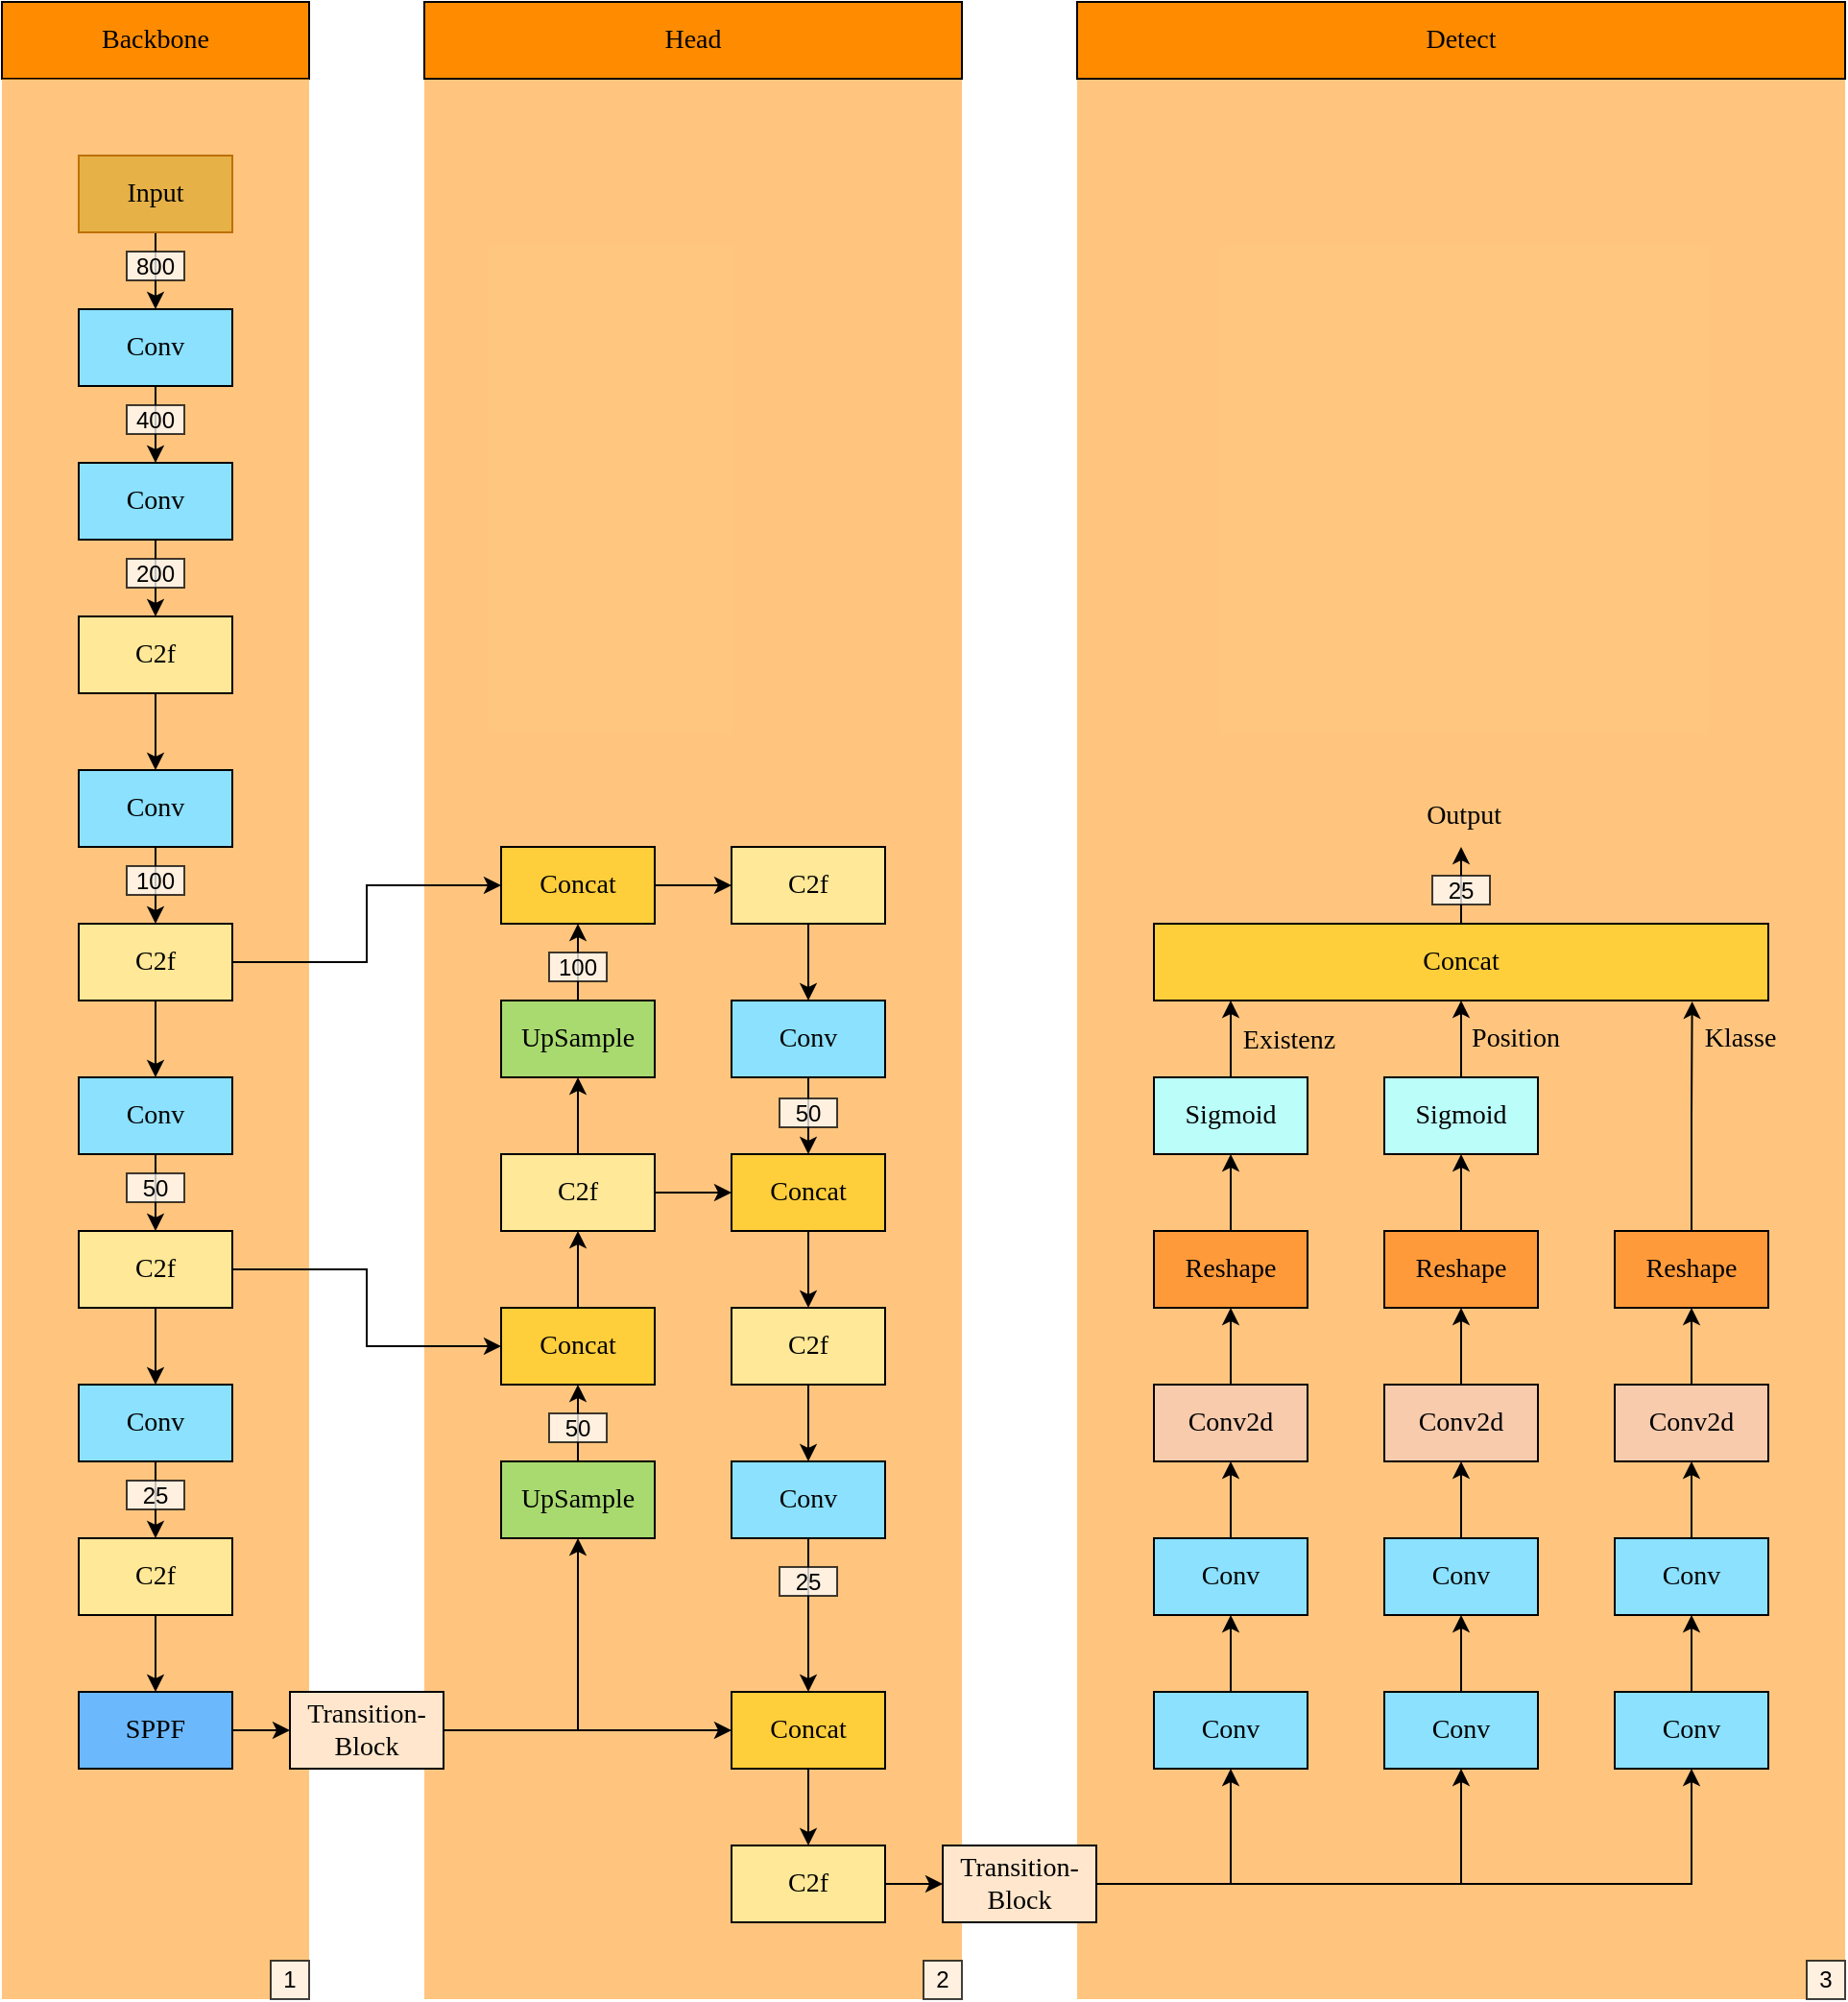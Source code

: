 <mxfile version="26.1.1">
  <diagram name="Page-1" id="Sx1y8OctJ_QJsXsDePiW">
    <mxGraphModel dx="1687" dy="986" grid="1" gridSize="10" guides="1" tooltips="1" connect="1" arrows="1" fold="1" page="1" pageScale="1" pageWidth="850" pageHeight="1100" math="0" shadow="0">
      <root>
        <mxCell id="0" />
        <mxCell id="1" parent="0" />
        <mxCell id="Kuy65lUHNoXA_lYycIl7-234" value="" style="whiteSpace=wrap;html=1;fillColor=#FF8C00;dashed=1;opacity=50;fontFamily=Garamond;strokeColor=none;fontSize=14;" parent="1" vertex="1">
          <mxGeometry x="260" y="80" width="280" height="1000" as="geometry" />
        </mxCell>
        <mxCell id="Kuy65lUHNoXA_lYycIl7-235" value="" style="whiteSpace=wrap;html=1;fillColor=#FF8C00;dashed=1;opacity=50;fontFamily=Garamond;strokeColor=none;fontSize=14;" parent="1" vertex="1">
          <mxGeometry x="600" y="80" width="400" height="1000" as="geometry" />
        </mxCell>
        <mxCell id="Kuy65lUHNoXA_lYycIl7-17" value="Backbone" style="rounded=0;whiteSpace=wrap;html=1;fontColor=#000000;fillColor=#FF8C00;fontFamily=Garamond;fontSize=14;" parent="1" vertex="1">
          <mxGeometry x="40" y="40" width="160" height="40" as="geometry" />
        </mxCell>
        <mxCell id="Kuy65lUHNoXA_lYycIl7-233" value="" style="whiteSpace=wrap;html=1;fillColor=#FF8C00;dashed=1;opacity=50;fontFamily=Garamond;strokeColor=none;fontSize=14;" parent="1" vertex="1">
          <mxGeometry x="40" y="80" width="160" height="1000" as="geometry" />
        </mxCell>
        <mxCell id="Kuy65lUHNoXA_lYycIl7-70" value="" style="edgeStyle=orthogonalEdgeStyle;rounded=0;orthogonalLoop=1;jettySize=auto;html=1;fontColor=#000000;fontFamily=Garamond;fontSize=14;" parent="1" source="Kuy65lUHNoXA_lYycIl7-16" target="Kuy65lUHNoXA_lYycIl7-21" edge="1">
          <mxGeometry relative="1" as="geometry" />
        </mxCell>
        <mxCell id="Kuy65lUHNoXA_lYycIl7-16" value="Input" style="rounded=0;whiteSpace=wrap;html=1;fontColor=#000000;fillColor=light-dark(#e6b147, #9a5800);strokeColor=#BD7000;fontFamily=Garamond;fontSize=14;" parent="1" vertex="1">
          <mxGeometry x="80" y="120" width="80" height="40" as="geometry" />
        </mxCell>
        <mxCell id="Kuy65lUHNoXA_lYycIl7-18" value="Head" style="rounded=0;whiteSpace=wrap;html=1;fontColor=#000000;fillColor=#FF8C00;fontFamily=Garamond;fontSize=14;" parent="1" vertex="1">
          <mxGeometry x="260" y="40" width="280" height="40" as="geometry" />
        </mxCell>
        <mxCell id="Kuy65lUHNoXA_lYycIl7-19" value="Detect" style="rounded=0;whiteSpace=wrap;html=1;fillColor=#FF8C00;fontFamily=Garamond;fontSize=14;" parent="1" vertex="1">
          <mxGeometry x="600" y="40" width="400" height="40" as="geometry" />
        </mxCell>
        <mxCell id="Kuy65lUHNoXA_lYycIl7-31" value="" style="edgeStyle=orthogonalEdgeStyle;rounded=0;orthogonalLoop=1;jettySize=auto;html=1;fontColor=#000000;fontFamily=Garamond;fontSize=14;" parent="1" source="Kuy65lUHNoXA_lYycIl7-21" target="Kuy65lUHNoXA_lYycIl7-22" edge="1">
          <mxGeometry relative="1" as="geometry" />
        </mxCell>
        <mxCell id="Kuy65lUHNoXA_lYycIl7-21" value="Conv" style="whiteSpace=wrap;html=1;fillColor=#8BE1FF;fontColor=#000000;fontFamily=Garamond;fontSize=14;" parent="1" vertex="1">
          <mxGeometry x="80" y="200" width="80" height="40" as="geometry" />
        </mxCell>
        <mxCell id="Kuy65lUHNoXA_lYycIl7-32" value="" style="edgeStyle=orthogonalEdgeStyle;rounded=0;orthogonalLoop=1;jettySize=auto;html=1;fontColor=#000000;fontFamily=Garamond;fontSize=14;" parent="1" source="Kuy65lUHNoXA_lYycIl7-22" target="Kuy65lUHNoXA_lYycIl7-23" edge="1">
          <mxGeometry relative="1" as="geometry" />
        </mxCell>
        <mxCell id="Kuy65lUHNoXA_lYycIl7-22" value="Conv" style="whiteSpace=wrap;html=1;fillColor=#8BE1FF;fontColor=#000000;fontFamily=Garamond;fontSize=14;" parent="1" vertex="1">
          <mxGeometry x="80" y="280" width="80" height="40" as="geometry" />
        </mxCell>
        <mxCell id="Kuy65lUHNoXA_lYycIl7-33" style="edgeStyle=orthogonalEdgeStyle;rounded=0;orthogonalLoop=1;jettySize=auto;html=1;fontColor=#000000;fontFamily=Garamond;fontSize=14;" parent="1" source="Kuy65lUHNoXA_lYycIl7-23" target="Kuy65lUHNoXA_lYycIl7-24" edge="1">
          <mxGeometry relative="1" as="geometry" />
        </mxCell>
        <mxCell id="Kuy65lUHNoXA_lYycIl7-23" value="C2f" style="whiteSpace=wrap;html=1;fillColor=#FFE897;fontColor=#000000;fontFamily=Garamond;fontSize=14;" parent="1" vertex="1">
          <mxGeometry x="80" y="360" width="80" height="40" as="geometry" />
        </mxCell>
        <mxCell id="Kuy65lUHNoXA_lYycIl7-34" value="" style="edgeStyle=orthogonalEdgeStyle;rounded=0;orthogonalLoop=1;jettySize=auto;html=1;fontColor=#000000;fontFamily=Garamond;fontSize=14;" parent="1" source="Kuy65lUHNoXA_lYycIl7-24" target="Kuy65lUHNoXA_lYycIl7-25" edge="1">
          <mxGeometry relative="1" as="geometry" />
        </mxCell>
        <mxCell id="Kuy65lUHNoXA_lYycIl7-24" value="Conv" style="whiteSpace=wrap;html=1;fillColor=#8BE1FF;fontColor=#000000;fontFamily=Garamond;fontSize=14;" parent="1" vertex="1">
          <mxGeometry x="80" y="440" width="80" height="40" as="geometry" />
        </mxCell>
        <mxCell id="Kuy65lUHNoXA_lYycIl7-37" style="edgeStyle=orthogonalEdgeStyle;rounded=0;orthogonalLoop=1;jettySize=auto;html=1;exitX=0.5;exitY=1;exitDx=0;exitDy=0;fontColor=#000000;fontFamily=Garamond;fontSize=14;" parent="1" source="Kuy65lUHNoXA_lYycIl7-25" target="Kuy65lUHNoXA_lYycIl7-26" edge="1">
          <mxGeometry relative="1" as="geometry" />
        </mxCell>
        <mxCell id="Kuy65lUHNoXA_lYycIl7-65" style="edgeStyle=orthogonalEdgeStyle;rounded=0;orthogonalLoop=1;jettySize=auto;html=1;entryX=0;entryY=0.5;entryDx=0;entryDy=0;fontColor=#000000;fontFamily=Garamond;fontSize=14;" parent="1" source="Kuy65lUHNoXA_lYycIl7-25" target="Kuy65lUHNoXA_lYycIl7-41" edge="1">
          <mxGeometry relative="1" as="geometry" />
        </mxCell>
        <mxCell id="Kuy65lUHNoXA_lYycIl7-25" value="C2f" style="whiteSpace=wrap;html=1;fillColor=#FFE897;fontColor=#000000;fontFamily=Garamond;fontSize=14;" parent="1" vertex="1">
          <mxGeometry x="80" y="520" width="80" height="40" as="geometry" />
        </mxCell>
        <mxCell id="Kuy65lUHNoXA_lYycIl7-35" value="" style="edgeStyle=orthogonalEdgeStyle;rounded=0;orthogonalLoop=1;jettySize=auto;html=1;fontColor=#000000;fontFamily=Garamond;fontSize=14;" parent="1" source="Kuy65lUHNoXA_lYycIl7-26" target="Kuy65lUHNoXA_lYycIl7-27" edge="1">
          <mxGeometry relative="1" as="geometry" />
        </mxCell>
        <mxCell id="Kuy65lUHNoXA_lYycIl7-26" value="Conv" style="whiteSpace=wrap;html=1;fillColor=#8BE1FF;fontColor=#000000;fontFamily=Garamond;fontSize=14;" parent="1" vertex="1">
          <mxGeometry x="80" y="600" width="80" height="40" as="geometry" />
        </mxCell>
        <mxCell id="Kuy65lUHNoXA_lYycIl7-38" style="edgeStyle=orthogonalEdgeStyle;rounded=0;orthogonalLoop=1;jettySize=auto;html=1;exitX=0.5;exitY=1;exitDx=0;exitDy=0;fontColor=#000000;fontFamily=Garamond;fontSize=14;" parent="1" source="Kuy65lUHNoXA_lYycIl7-27" target="Kuy65lUHNoXA_lYycIl7-28" edge="1">
          <mxGeometry relative="1" as="geometry" />
        </mxCell>
        <mxCell id="Kuy65lUHNoXA_lYycIl7-64" style="edgeStyle=orthogonalEdgeStyle;rounded=0;orthogonalLoop=1;jettySize=auto;html=1;entryX=0;entryY=0.5;entryDx=0;entryDy=0;fontColor=#000000;fontFamily=Garamond;fontSize=14;" parent="1" source="Kuy65lUHNoXA_lYycIl7-27" target="Kuy65lUHNoXA_lYycIl7-44" edge="1">
          <mxGeometry relative="1" as="geometry" />
        </mxCell>
        <mxCell id="Kuy65lUHNoXA_lYycIl7-27" value="C2f" style="whiteSpace=wrap;html=1;fillColor=#FFE897;fontColor=#000000;fontFamily=Garamond;fontSize=14;" parent="1" vertex="1">
          <mxGeometry x="80" y="680" width="80" height="40" as="geometry" />
        </mxCell>
        <mxCell id="Kuy65lUHNoXA_lYycIl7-36" value="" style="edgeStyle=orthogonalEdgeStyle;rounded=0;orthogonalLoop=1;jettySize=auto;html=1;fontColor=#000000;fontFamily=Garamond;fontSize=14;" parent="1" source="Kuy65lUHNoXA_lYycIl7-28" target="Kuy65lUHNoXA_lYycIl7-29" edge="1">
          <mxGeometry relative="1" as="geometry" />
        </mxCell>
        <mxCell id="Kuy65lUHNoXA_lYycIl7-28" value="Conv" style="whiteSpace=wrap;html=1;fillColor=#8BE1FF;fontColor=#000000;fontFamily=Garamond;fontSize=14;" parent="1" vertex="1">
          <mxGeometry x="80" y="760" width="80" height="40" as="geometry" />
        </mxCell>
        <mxCell id="Kuy65lUHNoXA_lYycIl7-39" value="" style="edgeStyle=orthogonalEdgeStyle;rounded=0;orthogonalLoop=1;jettySize=auto;html=1;fontColor=#000000;fontFamily=Garamond;fontSize=14;" parent="1" source="Kuy65lUHNoXA_lYycIl7-29" target="Kuy65lUHNoXA_lYycIl7-30" edge="1">
          <mxGeometry relative="1" as="geometry" />
        </mxCell>
        <mxCell id="Kuy65lUHNoXA_lYycIl7-29" value="C2f" style="whiteSpace=wrap;html=1;fillColor=#FFE897;fontColor=#000000;fontFamily=Garamond;fontSize=14;" parent="1" vertex="1">
          <mxGeometry x="80" y="840" width="80" height="40" as="geometry" />
        </mxCell>
        <mxCell id="Kuy65lUHNoXA_lYycIl7-30" value="SPPF" style="whiteSpace=wrap;html=1;fillColor=#6BB8FC;fontColor=#000000;fontFamily=Garamond;fontSize=14;" parent="1" vertex="1">
          <mxGeometry x="80" y="920" width="80" height="40" as="geometry" />
        </mxCell>
        <mxCell id="Kuy65lUHNoXA_lYycIl7-49" value="" style="edgeStyle=orthogonalEdgeStyle;rounded=0;orthogonalLoop=1;jettySize=auto;html=1;fontColor=#000000;fontFamily=Garamond;fontSize=14;" parent="1" source="Kuy65lUHNoXA_lYycIl7-40" target="Kuy65lUHNoXA_lYycIl7-41" edge="1">
          <mxGeometry relative="1" as="geometry" />
        </mxCell>
        <mxCell id="Kuy65lUHNoXA_lYycIl7-40" value="UpSample" style="whiteSpace=wrap;html=1;fontColor=#000000;fillColor=#A9DA70;fontFamily=Garamond;fontSize=14;" parent="1" vertex="1">
          <mxGeometry x="300" y="560" width="80" height="40" as="geometry" />
        </mxCell>
        <mxCell id="Kuy65lUHNoXA_lYycIl7-50" value="" style="edgeStyle=orthogonalEdgeStyle;rounded=0;orthogonalLoop=1;jettySize=auto;html=1;fontColor=#000000;fontFamily=Garamond;fontSize=14;" parent="1" source="Kuy65lUHNoXA_lYycIl7-41" target="Kuy65lUHNoXA_lYycIl7-42" edge="1">
          <mxGeometry relative="1" as="geometry" />
        </mxCell>
        <mxCell id="Kuy65lUHNoXA_lYycIl7-41" value="Concat" style="whiteSpace=wrap;html=1;fontColor=#000000;fillColor=#FFCE3B;fontFamily=Garamond;fontSize=14;" parent="1" vertex="1">
          <mxGeometry x="300" y="480" width="80" height="40" as="geometry" />
        </mxCell>
        <mxCell id="Kuy65lUHNoXA_lYycIl7-62" value="" style="edgeStyle=orthogonalEdgeStyle;rounded=0;orthogonalLoop=1;jettySize=auto;html=1;fontColor=#000000;fontFamily=Garamond;fontSize=14;" parent="1" source="Kuy65lUHNoXA_lYycIl7-42" target="Kuy65lUHNoXA_lYycIl7-53" edge="1">
          <mxGeometry relative="1" as="geometry" />
        </mxCell>
        <mxCell id="Kuy65lUHNoXA_lYycIl7-42" value="C2f" style="whiteSpace=wrap;html=1;fillColor=#FFE897;fontColor=#000000;fontFamily=Garamond;fontSize=14;" parent="1" vertex="1">
          <mxGeometry x="420" y="480" width="80" height="40" as="geometry" />
        </mxCell>
        <mxCell id="Kuy65lUHNoXA_lYycIl7-46" value="" style="edgeStyle=orthogonalEdgeStyle;rounded=0;orthogonalLoop=1;jettySize=auto;html=1;fontColor=#000000;fontFamily=Garamond;fontSize=14;" parent="1" source="Kuy65lUHNoXA_lYycIl7-43" target="Kuy65lUHNoXA_lYycIl7-44" edge="1">
          <mxGeometry relative="1" as="geometry" />
        </mxCell>
        <mxCell id="Kuy65lUHNoXA_lYycIl7-43" value="UpSample" style="whiteSpace=wrap;html=1;fontColor=#000000;fillColor=#A9DA70;fontFamily=Garamond;fontSize=14;" parent="1" vertex="1">
          <mxGeometry x="300" y="800" width="80" height="40" as="geometry" />
        </mxCell>
        <mxCell id="Kuy65lUHNoXA_lYycIl7-47" value="" style="edgeStyle=orthogonalEdgeStyle;rounded=0;orthogonalLoop=1;jettySize=auto;html=1;fontColor=#000000;fontFamily=Garamond;fontSize=14;" parent="1" source="Kuy65lUHNoXA_lYycIl7-44" target="Kuy65lUHNoXA_lYycIl7-45" edge="1">
          <mxGeometry relative="1" as="geometry" />
        </mxCell>
        <mxCell id="Kuy65lUHNoXA_lYycIl7-44" value="Concat" style="whiteSpace=wrap;html=1;fontColor=#000000;fillColor=#FFCE3B;fontFamily=Garamond;fontSize=14;" parent="1" vertex="1">
          <mxGeometry x="300" y="720" width="80" height="40" as="geometry" />
        </mxCell>
        <mxCell id="Kuy65lUHNoXA_lYycIl7-48" value="" style="edgeStyle=orthogonalEdgeStyle;rounded=0;orthogonalLoop=1;jettySize=auto;html=1;fontColor=#000000;fontFamily=Garamond;fontSize=14;" parent="1" source="Kuy65lUHNoXA_lYycIl7-45" target="Kuy65lUHNoXA_lYycIl7-40" edge="1">
          <mxGeometry relative="1" as="geometry" />
        </mxCell>
        <mxCell id="Kuy65lUHNoXA_lYycIl7-67" style="edgeStyle=orthogonalEdgeStyle;rounded=0;orthogonalLoop=1;jettySize=auto;html=1;entryX=0;entryY=0.5;entryDx=0;entryDy=0;fontColor=#000000;fontFamily=Garamond;fontSize=14;" parent="1" source="Kuy65lUHNoXA_lYycIl7-45" target="Kuy65lUHNoXA_lYycIl7-51" edge="1">
          <mxGeometry relative="1" as="geometry" />
        </mxCell>
        <mxCell id="Kuy65lUHNoXA_lYycIl7-45" value="C2f" style="whiteSpace=wrap;html=1;fillColor=#FFE897;fontColor=#000000;fontFamily=Garamond;fontSize=14;" parent="1" vertex="1">
          <mxGeometry x="300" y="640" width="80" height="40" as="geometry" />
        </mxCell>
        <mxCell id="Kuy65lUHNoXA_lYycIl7-55" value="" style="edgeStyle=orthogonalEdgeStyle;rounded=0;orthogonalLoop=1;jettySize=auto;html=1;fontColor=#000000;fontFamily=Garamond;fontSize=14;" parent="1" source="Kuy65lUHNoXA_lYycIl7-51" target="Kuy65lUHNoXA_lYycIl7-52" edge="1">
          <mxGeometry relative="1" as="geometry" />
        </mxCell>
        <mxCell id="Kuy65lUHNoXA_lYycIl7-51" value="Concat" style="whiteSpace=wrap;html=1;fontColor=#000000;fillColor=#FFCE3B;fontFamily=Garamond;fontSize=14;" parent="1" vertex="1">
          <mxGeometry x="420" y="640" width="80" height="40" as="geometry" />
        </mxCell>
        <mxCell id="Kuy65lUHNoXA_lYycIl7-61" value="" style="edgeStyle=orthogonalEdgeStyle;rounded=0;orthogonalLoop=1;jettySize=auto;html=1;fontColor=#000000;fontFamily=Garamond;fontSize=14;" parent="1" source="Kuy65lUHNoXA_lYycIl7-52" target="Kuy65lUHNoXA_lYycIl7-60" edge="1">
          <mxGeometry relative="1" as="geometry" />
        </mxCell>
        <mxCell id="Kuy65lUHNoXA_lYycIl7-52" value="C2f" style="whiteSpace=wrap;html=1;fillColor=#FFE897;fontColor=#000000;fontFamily=Garamond;fontSize=14;" parent="1" vertex="1">
          <mxGeometry x="420" y="720" width="80" height="40" as="geometry" />
        </mxCell>
        <mxCell id="Kuy65lUHNoXA_lYycIl7-54" value="" style="edgeStyle=orthogonalEdgeStyle;rounded=0;orthogonalLoop=1;jettySize=auto;html=1;fontColor=#000000;fontFamily=Garamond;fontSize=14;" parent="1" source="Kuy65lUHNoXA_lYycIl7-53" target="Kuy65lUHNoXA_lYycIl7-51" edge="1">
          <mxGeometry relative="1" as="geometry" />
        </mxCell>
        <mxCell id="Kuy65lUHNoXA_lYycIl7-53" value="Conv" style="whiteSpace=wrap;html=1;fillColor=#8BE1FF;fontColor=#000000;fontFamily=Garamond;fontSize=14;" parent="1" vertex="1">
          <mxGeometry x="420" y="560" width="80" height="40" as="geometry" />
        </mxCell>
        <mxCell id="Kuy65lUHNoXA_lYycIl7-56" value="" style="edgeStyle=orthogonalEdgeStyle;rounded=0;orthogonalLoop=1;jettySize=auto;html=1;fontColor=#000000;fontFamily=Garamond;fontSize=14;" parent="1" source="Kuy65lUHNoXA_lYycIl7-57" target="Kuy65lUHNoXA_lYycIl7-58" edge="1">
          <mxGeometry relative="1" as="geometry" />
        </mxCell>
        <mxCell id="Kuy65lUHNoXA_lYycIl7-57" value="Concat" style="whiteSpace=wrap;html=1;fontColor=#000000;fillColor=#FFCE3B;fontFamily=Garamond;fontSize=14;" parent="1" vertex="1">
          <mxGeometry x="420" y="920" width="80" height="40" as="geometry" />
        </mxCell>
        <mxCell id="xLKoKzpAesTqlhvC8uQG-8" style="edgeStyle=orthogonalEdgeStyle;rounded=0;orthogonalLoop=1;jettySize=auto;html=1;" parent="1" source="Kuy65lUHNoXA_lYycIl7-58" target="xLKoKzpAesTqlhvC8uQG-7" edge="1">
          <mxGeometry relative="1" as="geometry" />
        </mxCell>
        <mxCell id="Kuy65lUHNoXA_lYycIl7-58" value="C2f" style="whiteSpace=wrap;html=1;fillColor=#FFE897;fontColor=#000000;fontFamily=Garamond;fontSize=14;" parent="1" vertex="1">
          <mxGeometry x="420" y="1000" width="80" height="40" as="geometry" />
        </mxCell>
        <mxCell id="Kuy65lUHNoXA_lYycIl7-59" value="" style="edgeStyle=orthogonalEdgeStyle;rounded=0;orthogonalLoop=1;jettySize=auto;html=1;fontColor=#000000;fontFamily=Garamond;fontSize=14;" parent="1" source="Kuy65lUHNoXA_lYycIl7-60" target="Kuy65lUHNoXA_lYycIl7-57" edge="1">
          <mxGeometry relative="1" as="geometry" />
        </mxCell>
        <mxCell id="Kuy65lUHNoXA_lYycIl7-60" value="Conv" style="whiteSpace=wrap;html=1;fillColor=#8BE1FF;fontColor=#000000;fontFamily=Garamond;fontSize=14;" parent="1" vertex="1">
          <mxGeometry x="420" y="800" width="80" height="40" as="geometry" />
        </mxCell>
        <mxCell id="Kuy65lUHNoXA_lYycIl7-80" value="" style="edgeStyle=orthogonalEdgeStyle;rounded=0;orthogonalLoop=1;jettySize=auto;html=1;fontColor=#000000;fontFamily=Garamond;fontSize=14;" parent="1" source="Kuy65lUHNoXA_lYycIl7-71" target="Kuy65lUHNoXA_lYycIl7-73" edge="1">
          <mxGeometry relative="1" as="geometry" />
        </mxCell>
        <mxCell id="Kuy65lUHNoXA_lYycIl7-71" value="Conv" style="whiteSpace=wrap;html=1;fillColor=#8BE1FF;fontColor=#000000;fontFamily=Garamond;fontSize=14;" parent="1" vertex="1">
          <mxGeometry x="640" y="920" width="80" height="40" as="geometry" />
        </mxCell>
        <mxCell id="Kuy65lUHNoXA_lYycIl7-79" value="" style="edgeStyle=orthogonalEdgeStyle;rounded=0;orthogonalLoop=1;jettySize=auto;html=1;fontColor=#000000;fontFamily=Garamond;fontSize=14;" parent="1" source="Kuy65lUHNoXA_lYycIl7-73" target="Kuy65lUHNoXA_lYycIl7-74" edge="1">
          <mxGeometry relative="1" as="geometry" />
        </mxCell>
        <mxCell id="Kuy65lUHNoXA_lYycIl7-73" value="Conv" style="whiteSpace=wrap;html=1;fillColor=#8BE1FF;fontColor=#000000;fontFamily=Garamond;fontSize=14;" parent="1" vertex="1">
          <mxGeometry x="640" y="840" width="80" height="40" as="geometry" />
        </mxCell>
        <mxCell id="Kuy65lUHNoXA_lYycIl7-78" value="" style="edgeStyle=orthogonalEdgeStyle;rounded=0;orthogonalLoop=1;jettySize=auto;html=1;fontColor=#000000;fontFamily=Garamond;fontSize=14;" parent="1" source="Kuy65lUHNoXA_lYycIl7-74" target="Kuy65lUHNoXA_lYycIl7-75" edge="1">
          <mxGeometry relative="1" as="geometry" />
        </mxCell>
        <mxCell id="Kuy65lUHNoXA_lYycIl7-74" value="Conv2d" style="whiteSpace=wrap;html=1;fontColor=#000000;fillColor=#F8CBAD;fontFamily=Garamond;fontSize=14;" parent="1" vertex="1">
          <mxGeometry x="640" y="760" width="80" height="40" as="geometry" />
        </mxCell>
        <mxCell id="Kuy65lUHNoXA_lYycIl7-81" value="Concat" style="whiteSpace=wrap;html=1;fontColor=#000000;fillColor=#FFCE3B;fontFamily=Garamond;fontSize=14;" parent="1" vertex="1">
          <mxGeometry x="640" y="520" width="320" height="40" as="geometry" />
        </mxCell>
        <mxCell id="Kuy65lUHNoXA_lYycIl7-77" value="" style="edgeStyle=orthogonalEdgeStyle;rounded=0;orthogonalLoop=1;jettySize=auto;html=1;fontColor=#000000;fontFamily=Garamond;fontSize=14;" parent="1" source="Kuy65lUHNoXA_lYycIl7-75" target="Kuy65lUHNoXA_lYycIl7-76" edge="1">
          <mxGeometry relative="1" as="geometry" />
        </mxCell>
        <mxCell id="Kuy65lUHNoXA_lYycIl7-75" value="Reshape" style="whiteSpace=wrap;html=1;fontColor=#000000;fillColor=#FF9A3B;fontFamily=Garamond;fontSize=14;" parent="1" vertex="1">
          <mxGeometry x="640" y="680" width="80" height="40" as="geometry" />
        </mxCell>
        <mxCell id="Kuy65lUHNoXA_lYycIl7-238" style="edgeStyle=orthogonalEdgeStyle;rounded=0;orthogonalLoop=1;jettySize=auto;html=1;fontFamily=Garamond;fontSize=14;" parent="1" source="Kuy65lUHNoXA_lYycIl7-76" edge="1">
          <mxGeometry relative="1" as="geometry">
            <mxPoint x="680" y="560" as="targetPoint" />
          </mxGeometry>
        </mxCell>
        <mxCell id="Kuy65lUHNoXA_lYycIl7-239" value="Existenz" style="edgeLabel;html=1;align=center;verticalAlign=middle;resizable=0;points=[];labelBackgroundColor=none;horizontal=1;fontSize=14;fontFamily=Garamond;" parent="Kuy65lUHNoXA_lYycIl7-238" vertex="1" connectable="0">
          <mxGeometry x="0.138" relative="1" as="geometry">
            <mxPoint x="29" y="3" as="offset" />
          </mxGeometry>
        </mxCell>
        <mxCell id="Kuy65lUHNoXA_lYycIl7-76" value="Sigmoid" style="whiteSpace=wrap;html=1;fontColor=#000000;fillColor=#BBFDF9;fontFamily=Garamond;fontSize=14;" parent="1" vertex="1">
          <mxGeometry x="640" y="600" width="80" height="40" as="geometry" />
        </mxCell>
        <mxCell id="Kuy65lUHNoXA_lYycIl7-232" style="edgeStyle=orthogonalEdgeStyle;rounded=0;orthogonalLoop=1;jettySize=auto;html=1;fontFamily=Garamond;fontSize=14;" parent="1" source="Kuy65lUHNoXA_lYycIl7-81" edge="1">
          <mxGeometry relative="1" as="geometry">
            <mxPoint x="800" y="480" as="targetPoint" />
          </mxGeometry>
        </mxCell>
        <mxCell id="Kuy65lUHNoXA_lYycIl7-240" value="Output" style="edgeLabel;html=1;align=center;verticalAlign=middle;resizable=0;points=[];fontSize=14;labelBackgroundColor=none;fontFamily=Garamond;" parent="Kuy65lUHNoXA_lYycIl7-232" vertex="1" connectable="0">
          <mxGeometry x="0.312" relative="1" as="geometry">
            <mxPoint y="-30" as="offset" />
          </mxGeometry>
        </mxCell>
        <mxCell id="Kuy65lUHNoXA_lYycIl7-84" value="" style="edgeStyle=orthogonalEdgeStyle;rounded=0;orthogonalLoop=1;jettySize=auto;html=1;fontColor=#000000;fontFamily=Garamond;fontSize=14;" parent="1" source="Kuy65lUHNoXA_lYycIl7-85" target="Kuy65lUHNoXA_lYycIl7-87" edge="1">
          <mxGeometry relative="1" as="geometry" />
        </mxCell>
        <mxCell id="Kuy65lUHNoXA_lYycIl7-85" value="Conv" style="whiteSpace=wrap;html=1;fillColor=#8BE1FF;fontColor=#000000;fontFamily=Garamond;fontSize=14;" parent="1" vertex="1">
          <mxGeometry x="760" y="920" width="80" height="40" as="geometry" />
        </mxCell>
        <mxCell id="Kuy65lUHNoXA_lYycIl7-86" value="" style="edgeStyle=orthogonalEdgeStyle;rounded=0;orthogonalLoop=1;jettySize=auto;html=1;fontColor=#000000;fontFamily=Garamond;fontSize=14;" parent="1" source="Kuy65lUHNoXA_lYycIl7-87" target="Kuy65lUHNoXA_lYycIl7-89" edge="1">
          <mxGeometry relative="1" as="geometry" />
        </mxCell>
        <mxCell id="Kuy65lUHNoXA_lYycIl7-87" value="Conv" style="whiteSpace=wrap;html=1;fillColor=#8BE1FF;fontColor=#000000;fontFamily=Garamond;fontSize=14;" parent="1" vertex="1">
          <mxGeometry x="760" y="840" width="80" height="40" as="geometry" />
        </mxCell>
        <mxCell id="Kuy65lUHNoXA_lYycIl7-88" value="" style="edgeStyle=orthogonalEdgeStyle;rounded=0;orthogonalLoop=1;jettySize=auto;html=1;fontColor=#000000;fontFamily=Garamond;fontSize=14;" parent="1" source="Kuy65lUHNoXA_lYycIl7-89" target="Kuy65lUHNoXA_lYycIl7-91" edge="1">
          <mxGeometry relative="1" as="geometry" />
        </mxCell>
        <mxCell id="Kuy65lUHNoXA_lYycIl7-89" value="Conv2d" style="whiteSpace=wrap;html=1;fontColor=#000000;fillColor=#F8CBAD;fontFamily=Garamond;fontSize=14;" parent="1" vertex="1">
          <mxGeometry x="760" y="760" width="80" height="40" as="geometry" />
        </mxCell>
        <mxCell id="Kuy65lUHNoXA_lYycIl7-90" value="" style="edgeStyle=orthogonalEdgeStyle;rounded=0;orthogonalLoop=1;jettySize=auto;html=1;fontColor=#000000;fontFamily=Garamond;fontSize=14;" parent="1" source="Kuy65lUHNoXA_lYycIl7-91" target="Kuy65lUHNoXA_lYycIl7-92" edge="1">
          <mxGeometry relative="1" as="geometry" />
        </mxCell>
        <mxCell id="Kuy65lUHNoXA_lYycIl7-91" value="Reshape" style="whiteSpace=wrap;html=1;fontColor=#000000;fillColor=#FF9A3B;fontFamily=Garamond;fontSize=14;" parent="1" vertex="1">
          <mxGeometry x="760" y="680" width="80" height="40" as="geometry" />
        </mxCell>
        <mxCell id="Kuy65lUHNoXA_lYycIl7-104" value="" style="edgeStyle=orthogonalEdgeStyle;rounded=0;orthogonalLoop=1;jettySize=auto;html=1;fontFamily=Garamond;fontSize=14;" parent="1" source="Kuy65lUHNoXA_lYycIl7-92" target="Kuy65lUHNoXA_lYycIl7-81" edge="1">
          <mxGeometry relative="1" as="geometry" />
        </mxCell>
        <mxCell id="Kuy65lUHNoXA_lYycIl7-108" value="Position" style="edgeLabel;html=1;align=center;verticalAlign=middle;resizable=0;points=[];labelBackgroundColor=none;horizontal=1;fontSize=14;fontFamily=Garamond;" parent="Kuy65lUHNoXA_lYycIl7-104" vertex="1" connectable="0">
          <mxGeometry x="0.119" y="1" relative="1" as="geometry">
            <mxPoint x="29" y="2" as="offset" />
          </mxGeometry>
        </mxCell>
        <mxCell id="Kuy65lUHNoXA_lYycIl7-92" value="Sigmoid" style="whiteSpace=wrap;html=1;fontColor=#000000;fillColor=#BBFDF9;fontFamily=Garamond;fontSize=14;" parent="1" vertex="1">
          <mxGeometry x="760" y="600" width="80" height="40" as="geometry" />
        </mxCell>
        <mxCell id="Kuy65lUHNoXA_lYycIl7-93" value="" style="edgeStyle=orthogonalEdgeStyle;rounded=0;orthogonalLoop=1;jettySize=auto;html=1;fontColor=#000000;fontFamily=Garamond;fontSize=14;" parent="1" source="Kuy65lUHNoXA_lYycIl7-94" target="Kuy65lUHNoXA_lYycIl7-96" edge="1">
          <mxGeometry relative="1" as="geometry" />
        </mxCell>
        <mxCell id="Kuy65lUHNoXA_lYycIl7-94" value="Conv" style="whiteSpace=wrap;html=1;fillColor=#8BE1FF;fontColor=#000000;fontFamily=Garamond;fontSize=14;" parent="1" vertex="1">
          <mxGeometry x="880" y="920" width="80" height="40" as="geometry" />
        </mxCell>
        <mxCell id="Kuy65lUHNoXA_lYycIl7-95" value="" style="edgeStyle=orthogonalEdgeStyle;rounded=0;orthogonalLoop=1;jettySize=auto;html=1;fontColor=#000000;fontFamily=Garamond;fontSize=14;" parent="1" source="Kuy65lUHNoXA_lYycIl7-96" target="Kuy65lUHNoXA_lYycIl7-98" edge="1">
          <mxGeometry relative="1" as="geometry" />
        </mxCell>
        <mxCell id="Kuy65lUHNoXA_lYycIl7-96" value="Conv" style="whiteSpace=wrap;html=1;fillColor=#8BE1FF;fontColor=#000000;fontFamily=Garamond;fontSize=14;" parent="1" vertex="1">
          <mxGeometry x="880" y="840" width="80" height="40" as="geometry" />
        </mxCell>
        <mxCell id="Kuy65lUHNoXA_lYycIl7-97" value="" style="edgeStyle=orthogonalEdgeStyle;rounded=0;orthogonalLoop=1;jettySize=auto;html=1;fontColor=#000000;fontFamily=Garamond;fontSize=14;" parent="1" source="Kuy65lUHNoXA_lYycIl7-98" target="Kuy65lUHNoXA_lYycIl7-100" edge="1">
          <mxGeometry relative="1" as="geometry" />
        </mxCell>
        <mxCell id="Kuy65lUHNoXA_lYycIl7-98" value="Conv2d" style="whiteSpace=wrap;html=1;fontColor=#000000;fillColor=#F8CBAD;fontFamily=Garamond;fontSize=14;" parent="1" vertex="1">
          <mxGeometry x="880" y="760" width="80" height="40" as="geometry" />
        </mxCell>
        <mxCell id="Kuy65lUHNoXA_lYycIl7-100" value="Reshape" style="whiteSpace=wrap;html=1;fontColor=#000000;fillColor=#FF9A3B;fontFamily=Garamond;fontSize=14;" parent="1" vertex="1">
          <mxGeometry x="880" y="680" width="80" height="40" as="geometry" />
        </mxCell>
        <mxCell id="Kuy65lUHNoXA_lYycIl7-103" style="edgeStyle=orthogonalEdgeStyle;rounded=0;orthogonalLoop=1;jettySize=auto;html=1;entryX=0.876;entryY=1.012;entryDx=0;entryDy=0;entryPerimeter=0;fontFamily=Garamond;fontSize=14;" parent="1" source="Kuy65lUHNoXA_lYycIl7-100" target="Kuy65lUHNoXA_lYycIl7-81" edge="1">
          <mxGeometry relative="1" as="geometry" />
        </mxCell>
        <mxCell id="Kuy65lUHNoXA_lYycIl7-109" value="Klasse" style="edgeLabel;html=1;align=center;verticalAlign=middle;resizable=0;points=[];labelBackgroundColor=none;horizontal=1;fontSize=14;fontFamily=Garamond;" parent="Kuy65lUHNoXA_lYycIl7-103" vertex="1" connectable="0">
          <mxGeometry x="0.292" relative="1" as="geometry">
            <mxPoint x="24" y="-23" as="offset" />
          </mxGeometry>
        </mxCell>
        <mxCell id="Xc5o_W9a4rZVm5dtzrcJ-1" value="1" style="whiteSpace=wrap;html=1;opacity=75;" parent="1" vertex="1">
          <mxGeometry x="180" y="1060" width="20" height="20" as="geometry" />
        </mxCell>
        <mxCell id="Xc5o_W9a4rZVm5dtzrcJ-2" value="2" style="whiteSpace=wrap;html=1;opacity=75;" parent="1" vertex="1">
          <mxGeometry x="520" y="1060" width="20" height="20" as="geometry" />
        </mxCell>
        <mxCell id="Xc5o_W9a4rZVm5dtzrcJ-3" value="3" style="whiteSpace=wrap;html=1;opacity=75;" parent="1" vertex="1">
          <mxGeometry x="980" y="1060" width="20" height="20" as="geometry" />
        </mxCell>
        <mxCell id="xLKoKzpAesTqlhvC8uQG-23" style="edgeStyle=orthogonalEdgeStyle;rounded=0;orthogonalLoop=1;jettySize=auto;html=1;" parent="1" source="xLKoKzpAesTqlhvC8uQG-7" target="Kuy65lUHNoXA_lYycIl7-71" edge="1">
          <mxGeometry relative="1" as="geometry" />
        </mxCell>
        <mxCell id="xLKoKzpAesTqlhvC8uQG-24" style="edgeStyle=orthogonalEdgeStyle;rounded=0;orthogonalLoop=1;jettySize=auto;html=1;" parent="1" source="xLKoKzpAesTqlhvC8uQG-7" target="Kuy65lUHNoXA_lYycIl7-85" edge="1">
          <mxGeometry relative="1" as="geometry" />
        </mxCell>
        <mxCell id="xLKoKzpAesTqlhvC8uQG-25" style="edgeStyle=orthogonalEdgeStyle;rounded=0;orthogonalLoop=1;jettySize=auto;html=1;" parent="1" source="xLKoKzpAesTqlhvC8uQG-7" target="Kuy65lUHNoXA_lYycIl7-94" edge="1">
          <mxGeometry relative="1" as="geometry" />
        </mxCell>
        <mxCell id="xLKoKzpAesTqlhvC8uQG-7" value="Transition-&lt;div&gt;Block&lt;/div&gt;" style="whiteSpace=wrap;html=1;fillColor=#FFE6CC;fontColor=#000000;fontFamily=Garamond;fontSize=14;" parent="1" vertex="1">
          <mxGeometry x="530" y="1000" width="80" height="40" as="geometry" />
        </mxCell>
        <mxCell id="xLKoKzpAesTqlhvC8uQG-15" value="" style="edgeStyle=orthogonalEdgeStyle;rounded=0;orthogonalLoop=1;jettySize=auto;html=1;" parent="1" source="Kuy65lUHNoXA_lYycIl7-30" target="xLKoKzpAesTqlhvC8uQG-12" edge="1">
          <mxGeometry relative="1" as="geometry">
            <mxPoint x="160" y="940" as="sourcePoint" />
            <mxPoint x="280" y="940" as="targetPoint" />
          </mxGeometry>
        </mxCell>
        <mxCell id="xLKoKzpAesTqlhvC8uQG-21" style="edgeStyle=orthogonalEdgeStyle;rounded=0;orthogonalLoop=1;jettySize=auto;html=1;" parent="1" source="xLKoKzpAesTqlhvC8uQG-12" target="Kuy65lUHNoXA_lYycIl7-57" edge="1">
          <mxGeometry relative="1" as="geometry" />
        </mxCell>
        <mxCell id="xLKoKzpAesTqlhvC8uQG-22" style="edgeStyle=orthogonalEdgeStyle;rounded=0;orthogonalLoop=1;jettySize=auto;html=1;" parent="1" source="xLKoKzpAesTqlhvC8uQG-12" target="Kuy65lUHNoXA_lYycIl7-43" edge="1">
          <mxGeometry relative="1" as="geometry" />
        </mxCell>
        <mxCell id="xLKoKzpAesTqlhvC8uQG-12" value="Transition-&lt;div&gt;Block&lt;/div&gt;" style="whiteSpace=wrap;html=1;fillColor=#FFE6CC;fontColor=#000000;fontFamily=Garamond;fontSize=14;" parent="1" vertex="1">
          <mxGeometry x="190" y="920" width="80" height="40" as="geometry" />
        </mxCell>
        <mxCell id="uZDJ5fAOK-fkMPtMEkf_-2" value="25" style="whiteSpace=wrap;html=1;opacity=75;rounded=0;" vertex="1" parent="1">
          <mxGeometry x="105" y="810" width="30" height="15" as="geometry" />
        </mxCell>
        <mxCell id="uZDJ5fAOK-fkMPtMEkf_-5" value="50" style="whiteSpace=wrap;html=1;opacity=75;rounded=0;" vertex="1" parent="1">
          <mxGeometry x="325" y="775" width="30" height="15" as="geometry" />
        </mxCell>
        <mxCell id="uZDJ5fAOK-fkMPtMEkf_-6" value="25" style="whiteSpace=wrap;html=1;opacity=75;rounded=0;" vertex="1" parent="1">
          <mxGeometry x="445" y="855" width="30" height="15" as="geometry" />
        </mxCell>
        <mxCell id="uZDJ5fAOK-fkMPtMEkf_-7" value="50" style="whiteSpace=wrap;html=1;opacity=75;rounded=0;" vertex="1" parent="1">
          <mxGeometry x="105" y="650" width="30" height="15" as="geometry" />
        </mxCell>
        <mxCell id="uZDJ5fAOK-fkMPtMEkf_-8" value="100" style="whiteSpace=wrap;html=1;opacity=75;rounded=0;" vertex="1" parent="1">
          <mxGeometry x="105" y="490" width="30" height="15" as="geometry" />
        </mxCell>
        <mxCell id="uZDJ5fAOK-fkMPtMEkf_-9" value="800" style="whiteSpace=wrap;html=1;opacity=75;rounded=0;" vertex="1" parent="1">
          <mxGeometry x="105" y="170" width="30" height="15" as="geometry" />
        </mxCell>
        <mxCell id="uZDJ5fAOK-fkMPtMEkf_-10" value="200" style="whiteSpace=wrap;html=1;opacity=75;rounded=0;" vertex="1" parent="1">
          <mxGeometry x="105" y="330" width="30" height="15" as="geometry" />
        </mxCell>
        <mxCell id="uZDJ5fAOK-fkMPtMEkf_-11" value="400" style="whiteSpace=wrap;html=1;opacity=75;rounded=0;" vertex="1" parent="1">
          <mxGeometry x="105" y="250" width="30" height="15" as="geometry" />
        </mxCell>
        <mxCell id="uZDJ5fAOK-fkMPtMEkf_-12" value="50" style="whiteSpace=wrap;html=1;opacity=75;rounded=0;" vertex="1" parent="1">
          <mxGeometry x="445" y="611" width="30" height="15" as="geometry" />
        </mxCell>
        <mxCell id="uZDJ5fAOK-fkMPtMEkf_-14" value="100" style="whiteSpace=wrap;html=1;opacity=75;rounded=0;" vertex="1" parent="1">
          <mxGeometry x="325" y="535" width="30" height="15" as="geometry" />
        </mxCell>
        <mxCell id="uZDJ5fAOK-fkMPtMEkf_-15" value="25" style="whiteSpace=wrap;html=1;opacity=75;rounded=0;" vertex="1" parent="1">
          <mxGeometry x="785" y="495" width="30" height="15" as="geometry" />
        </mxCell>
      </root>
    </mxGraphModel>
  </diagram>
</mxfile>
